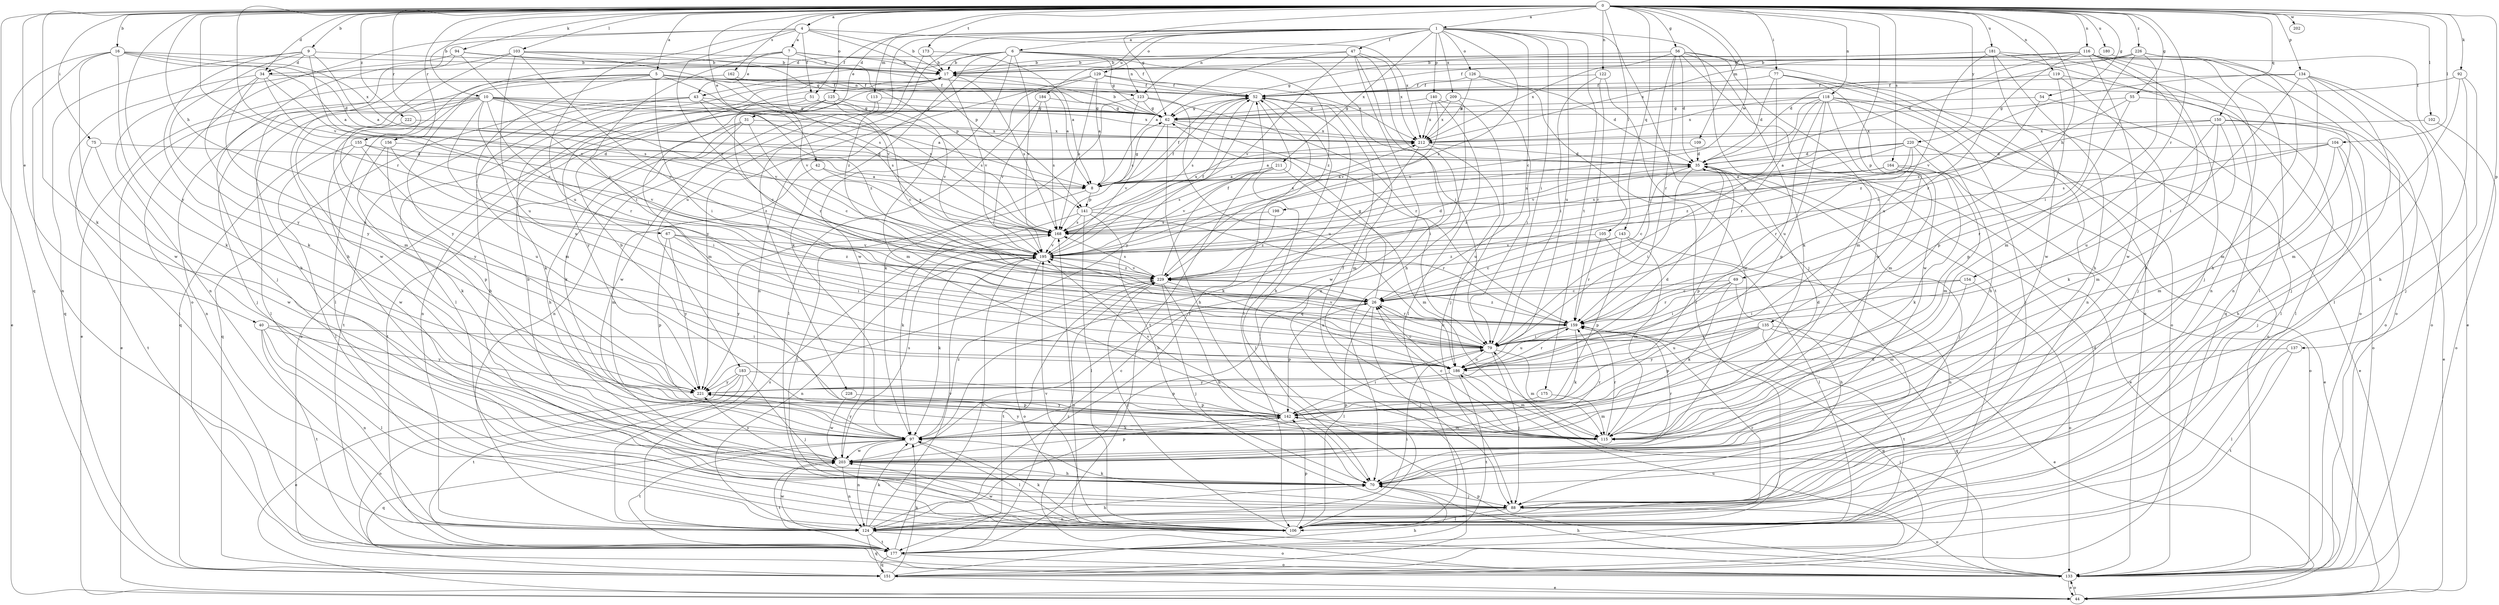 strict digraph  {
0;
1;
4;
5;
6;
7;
8;
9;
10;
16;
17;
26;
31;
34;
35;
40;
42;
43;
44;
47;
51;
52;
54;
55;
56;
62;
67;
69;
70;
75;
77;
79;
88;
92;
94;
97;
102;
103;
104;
105;
106;
109;
113;
115;
116;
118;
119;
122;
123;
124;
125;
126;
129;
133;
134;
135;
137;
140;
141;
142;
143;
150;
151;
154;
155;
156;
159;
162;
164;
168;
173;
175;
177;
180;
181;
183;
184;
186;
195;
198;
202;
203;
209;
211;
212;
220;
221;
222;
226;
228;
229;
0 -> 1  [label=a];
0 -> 4  [label=a];
0 -> 5  [label=a];
0 -> 9  [label=b];
0 -> 10  [label=b];
0 -> 16  [label=b];
0 -> 31  [label=d];
0 -> 34  [label=d];
0 -> 40  [label=e];
0 -> 42  [label=e];
0 -> 54  [label=g];
0 -> 55  [label=g];
0 -> 56  [label=g];
0 -> 62  [label=g];
0 -> 67  [label=h];
0 -> 69  [label=h];
0 -> 75  [label=i];
0 -> 77  [label=i];
0 -> 92  [label=k];
0 -> 94  [label=k];
0 -> 97  [label=k];
0 -> 102  [label=l];
0 -> 103  [label=l];
0 -> 104  [label=l];
0 -> 105  [label=l];
0 -> 109  [label=m];
0 -> 116  [label=n];
0 -> 118  [label=n];
0 -> 119  [label=n];
0 -> 122  [label=n];
0 -> 125  [label=o];
0 -> 134  [label=p];
0 -> 135  [label=p];
0 -> 137  [label=p];
0 -> 143  [label=q];
0 -> 150  [label=q];
0 -> 151  [label=q];
0 -> 154  [label=r];
0 -> 155  [label=r];
0 -> 156  [label=r];
0 -> 159  [label=r];
0 -> 162  [label=s];
0 -> 164  [label=s];
0 -> 173  [label=t];
0 -> 180  [label=u];
0 -> 181  [label=u];
0 -> 195  [label=v];
0 -> 198  [label=w];
0 -> 202  [label=w];
0 -> 220  [label=y];
0 -> 221  [label=y];
0 -> 222  [label=z];
0 -> 226  [label=z];
1 -> 6  [label=a];
1 -> 26  [label=c];
1 -> 47  [label=f];
1 -> 51  [label=f];
1 -> 79  [label=i];
1 -> 88  [label=j];
1 -> 113  [label=m];
1 -> 123  [label=n];
1 -> 126  [label=o];
1 -> 129  [label=o];
1 -> 140  [label=p];
1 -> 175  [label=t];
1 -> 177  [label=t];
1 -> 183  [label=u];
1 -> 184  [label=u];
1 -> 186  [label=u];
1 -> 209  [label=x];
1 -> 211  [label=x];
1 -> 228  [label=z];
1 -> 229  [label=z];
4 -> 7  [label=a];
4 -> 17  [label=b];
4 -> 51  [label=f];
4 -> 70  [label=h];
4 -> 133  [label=o];
4 -> 141  [label=p];
4 -> 186  [label=u];
4 -> 212  [label=x];
4 -> 229  [label=z];
5 -> 8  [label=a];
5 -> 52  [label=f];
5 -> 79  [label=i];
5 -> 106  [label=l];
5 -> 115  [label=m];
5 -> 123  [label=n];
5 -> 151  [label=q];
5 -> 195  [label=v];
5 -> 221  [label=y];
6 -> 17  [label=b];
6 -> 34  [label=d];
6 -> 43  [label=e];
6 -> 62  [label=g];
6 -> 79  [label=i];
6 -> 97  [label=k];
6 -> 123  [label=n];
6 -> 124  [label=n];
6 -> 195  [label=v];
6 -> 203  [label=w];
6 -> 229  [label=z];
7 -> 17  [label=b];
7 -> 43  [label=e];
7 -> 52  [label=f];
7 -> 79  [label=i];
7 -> 115  [label=m];
7 -> 141  [label=p];
7 -> 195  [label=v];
8 -> 52  [label=f];
8 -> 62  [label=g];
8 -> 106  [label=l];
8 -> 141  [label=p];
9 -> 8  [label=a];
9 -> 17  [label=b];
9 -> 34  [label=d];
9 -> 97  [label=k];
9 -> 151  [label=q];
9 -> 195  [label=v];
9 -> 221  [label=y];
10 -> 8  [label=a];
10 -> 44  [label=e];
10 -> 62  [label=g];
10 -> 79  [label=i];
10 -> 88  [label=j];
10 -> 106  [label=l];
10 -> 124  [label=n];
10 -> 159  [label=r];
10 -> 168  [label=s];
10 -> 186  [label=u];
10 -> 195  [label=v];
10 -> 212  [label=x];
16 -> 8  [label=a];
16 -> 17  [label=b];
16 -> 35  [label=d];
16 -> 44  [label=e];
16 -> 97  [label=k];
16 -> 124  [label=n];
16 -> 203  [label=w];
16 -> 212  [label=x];
17 -> 52  [label=f];
17 -> 106  [label=l];
17 -> 115  [label=m];
17 -> 168  [label=s];
17 -> 195  [label=v];
26 -> 62  [label=g];
26 -> 88  [label=j];
26 -> 106  [label=l];
26 -> 142  [label=p];
26 -> 159  [label=r];
31 -> 26  [label=c];
31 -> 70  [label=h];
31 -> 97  [label=k];
31 -> 177  [label=t];
31 -> 212  [label=x];
34 -> 52  [label=f];
34 -> 168  [label=s];
34 -> 177  [label=t];
34 -> 186  [label=u];
34 -> 221  [label=y];
34 -> 229  [label=z];
35 -> 8  [label=a];
35 -> 26  [label=c];
35 -> 44  [label=e];
35 -> 79  [label=i];
35 -> 88  [label=j];
35 -> 142  [label=p];
40 -> 79  [label=i];
40 -> 106  [label=l];
40 -> 124  [label=n];
40 -> 177  [label=t];
40 -> 221  [label=y];
42 -> 8  [label=a];
42 -> 115  [label=m];
42 -> 168  [label=s];
43 -> 62  [label=g];
43 -> 70  [label=h];
43 -> 151  [label=q];
43 -> 159  [label=r];
43 -> 177  [label=t];
43 -> 229  [label=z];
44 -> 133  [label=o];
47 -> 8  [label=a];
47 -> 17  [label=b];
47 -> 70  [label=h];
47 -> 124  [label=n];
47 -> 151  [label=q];
47 -> 195  [label=v];
47 -> 212  [label=x];
51 -> 26  [label=c];
51 -> 62  [label=g];
51 -> 168  [label=s];
51 -> 221  [label=y];
52 -> 62  [label=g];
52 -> 70  [label=h];
52 -> 106  [label=l];
52 -> 115  [label=m];
52 -> 168  [label=s];
52 -> 177  [label=t];
52 -> 221  [label=y];
54 -> 26  [label=c];
54 -> 62  [label=g];
54 -> 106  [label=l];
55 -> 62  [label=g];
55 -> 106  [label=l];
55 -> 142  [label=p];
55 -> 229  [label=z];
56 -> 17  [label=b];
56 -> 35  [label=d];
56 -> 79  [label=i];
56 -> 97  [label=k];
56 -> 115  [label=m];
56 -> 133  [label=o];
56 -> 159  [label=r];
56 -> 203  [label=w];
56 -> 212  [label=x];
62 -> 17  [label=b];
62 -> 70  [label=h];
62 -> 79  [label=i];
62 -> 195  [label=v];
62 -> 212  [label=x];
67 -> 79  [label=i];
67 -> 142  [label=p];
67 -> 195  [label=v];
67 -> 221  [label=y];
67 -> 229  [label=z];
69 -> 26  [label=c];
69 -> 70  [label=h];
69 -> 79  [label=i];
69 -> 97  [label=k];
69 -> 159  [label=r];
70 -> 17  [label=b];
70 -> 88  [label=j];
75 -> 35  [label=d];
75 -> 177  [label=t];
75 -> 203  [label=w];
77 -> 26  [label=c];
77 -> 35  [label=d];
77 -> 52  [label=f];
77 -> 124  [label=n];
77 -> 133  [label=o];
77 -> 203  [label=w];
79 -> 26  [label=c];
79 -> 88  [label=j];
79 -> 115  [label=m];
79 -> 186  [label=u];
79 -> 195  [label=v];
88 -> 97  [label=k];
88 -> 106  [label=l];
88 -> 124  [label=n];
88 -> 133  [label=o];
92 -> 52  [label=f];
92 -> 70  [label=h];
92 -> 88  [label=j];
92 -> 115  [label=m];
94 -> 17  [label=b];
94 -> 26  [label=c];
94 -> 52  [label=f];
94 -> 88  [label=j];
94 -> 124  [label=n];
97 -> 26  [label=c];
97 -> 106  [label=l];
97 -> 124  [label=n];
97 -> 151  [label=q];
97 -> 159  [label=r];
97 -> 177  [label=t];
97 -> 203  [label=w];
97 -> 221  [label=y];
97 -> 229  [label=z];
102 -> 133  [label=o];
102 -> 212  [label=x];
103 -> 17  [label=b];
103 -> 26  [label=c];
103 -> 62  [label=g];
103 -> 70  [label=h];
103 -> 168  [label=s];
103 -> 186  [label=u];
103 -> 203  [label=w];
104 -> 35  [label=d];
104 -> 70  [label=h];
104 -> 88  [label=j];
104 -> 115  [label=m];
104 -> 159  [label=r];
104 -> 168  [label=s];
105 -> 106  [label=l];
105 -> 159  [label=r];
105 -> 195  [label=v];
106 -> 35  [label=d];
106 -> 97  [label=k];
106 -> 142  [label=p];
106 -> 159  [label=r];
106 -> 195  [label=v];
106 -> 203  [label=w];
106 -> 229  [label=z];
109 -> 8  [label=a];
109 -> 35  [label=d];
113 -> 62  [label=g];
113 -> 124  [label=n];
113 -> 203  [label=w];
115 -> 26  [label=c];
115 -> 35  [label=d];
115 -> 52  [label=f];
115 -> 159  [label=r];
115 -> 221  [label=y];
116 -> 17  [label=b];
116 -> 35  [label=d];
116 -> 70  [label=h];
116 -> 88  [label=j];
116 -> 106  [label=l];
116 -> 124  [label=n];
116 -> 133  [label=o];
116 -> 159  [label=r];
116 -> 203  [label=w];
116 -> 212  [label=x];
118 -> 62  [label=g];
118 -> 70  [label=h];
118 -> 88  [label=j];
118 -> 115  [label=m];
118 -> 133  [label=o];
118 -> 142  [label=p];
118 -> 159  [label=r];
118 -> 186  [label=u];
118 -> 195  [label=v];
118 -> 212  [label=x];
119 -> 52  [label=f];
119 -> 88  [label=j];
119 -> 133  [label=o];
119 -> 142  [label=p];
122 -> 52  [label=f];
122 -> 79  [label=i];
122 -> 159  [label=r];
122 -> 203  [label=w];
123 -> 62  [label=g];
123 -> 97  [label=k];
123 -> 159  [label=r];
123 -> 168  [label=s];
123 -> 186  [label=u];
124 -> 52  [label=f];
124 -> 70  [label=h];
124 -> 79  [label=i];
124 -> 97  [label=k];
124 -> 133  [label=o];
124 -> 151  [label=q];
124 -> 168  [label=s];
124 -> 177  [label=t];
124 -> 195  [label=v];
124 -> 203  [label=w];
125 -> 26  [label=c];
125 -> 62  [label=g];
125 -> 97  [label=k];
125 -> 124  [label=n];
125 -> 133  [label=o];
125 -> 195  [label=v];
126 -> 35  [label=d];
126 -> 52  [label=f];
126 -> 106  [label=l];
126 -> 212  [label=x];
129 -> 8  [label=a];
129 -> 52  [label=f];
129 -> 115  [label=m];
129 -> 168  [label=s];
129 -> 212  [label=x];
129 -> 221  [label=y];
133 -> 44  [label=e];
133 -> 70  [label=h];
133 -> 79  [label=i];
133 -> 142  [label=p];
133 -> 168  [label=s];
134 -> 52  [label=f];
134 -> 79  [label=i];
134 -> 88  [label=j];
134 -> 106  [label=l];
134 -> 115  [label=m];
134 -> 133  [label=o];
134 -> 195  [label=v];
135 -> 44  [label=e];
135 -> 79  [label=i];
135 -> 142  [label=p];
135 -> 151  [label=q];
135 -> 177  [label=t];
135 -> 186  [label=u];
135 -> 221  [label=y];
137 -> 106  [label=l];
137 -> 177  [label=t];
137 -> 186  [label=u];
140 -> 62  [label=g];
140 -> 88  [label=j];
140 -> 106  [label=l];
140 -> 195  [label=v];
140 -> 212  [label=x];
141 -> 52  [label=f];
141 -> 70  [label=h];
141 -> 97  [label=k];
141 -> 106  [label=l];
141 -> 159  [label=r];
141 -> 168  [label=s];
141 -> 212  [label=x];
142 -> 17  [label=b];
142 -> 79  [label=i];
142 -> 97  [label=k];
142 -> 115  [label=m];
142 -> 195  [label=v];
142 -> 221  [label=y];
143 -> 26  [label=c];
143 -> 115  [label=m];
143 -> 124  [label=n];
143 -> 142  [label=p];
143 -> 195  [label=v];
143 -> 229  [label=z];
150 -> 44  [label=e];
150 -> 97  [label=k];
150 -> 115  [label=m];
150 -> 133  [label=o];
150 -> 168  [label=s];
150 -> 186  [label=u];
150 -> 212  [label=x];
151 -> 44  [label=e];
151 -> 70  [label=h];
151 -> 97  [label=k];
151 -> 186  [label=u];
154 -> 26  [label=c];
154 -> 79  [label=i];
154 -> 115  [label=m];
154 -> 133  [label=o];
155 -> 35  [label=d];
155 -> 106  [label=l];
155 -> 186  [label=u];
155 -> 195  [label=v];
155 -> 203  [label=w];
156 -> 35  [label=d];
156 -> 79  [label=i];
156 -> 97  [label=k];
156 -> 142  [label=p];
159 -> 79  [label=i];
159 -> 97  [label=k];
159 -> 151  [label=q];
159 -> 186  [label=u];
159 -> 229  [label=z];
162 -> 44  [label=e];
162 -> 52  [label=f];
162 -> 168  [label=s];
164 -> 8  [label=a];
164 -> 44  [label=e];
164 -> 97  [label=k];
164 -> 133  [label=o];
164 -> 168  [label=s];
164 -> 229  [label=z];
168 -> 195  [label=v];
168 -> 212  [label=x];
168 -> 221  [label=y];
173 -> 8  [label=a];
173 -> 17  [label=b];
173 -> 229  [label=z];
175 -> 115  [label=m];
175 -> 142  [label=p];
177 -> 133  [label=o];
177 -> 151  [label=q];
177 -> 195  [label=v];
177 -> 229  [label=z];
180 -> 17  [label=b];
180 -> 44  [label=e];
181 -> 17  [label=b];
181 -> 62  [label=g];
181 -> 70  [label=h];
181 -> 133  [label=o];
181 -> 151  [label=q];
181 -> 186  [label=u];
181 -> 203  [label=w];
183 -> 44  [label=e];
183 -> 88  [label=j];
183 -> 133  [label=o];
183 -> 142  [label=p];
183 -> 177  [label=t];
183 -> 221  [label=y];
184 -> 62  [label=g];
184 -> 106  [label=l];
184 -> 168  [label=s];
184 -> 195  [label=v];
186 -> 26  [label=c];
186 -> 115  [label=m];
186 -> 159  [label=r];
186 -> 177  [label=t];
186 -> 221  [label=y];
195 -> 35  [label=d];
195 -> 52  [label=f];
195 -> 97  [label=k];
195 -> 124  [label=n];
195 -> 133  [label=o];
195 -> 229  [label=z];
198 -> 168  [label=s];
198 -> 229  [label=z];
203 -> 70  [label=h];
203 -> 124  [label=n];
203 -> 142  [label=p];
203 -> 159  [label=r];
203 -> 168  [label=s];
203 -> 177  [label=t];
203 -> 221  [label=y];
209 -> 62  [label=g];
209 -> 79  [label=i];
209 -> 203  [label=w];
209 -> 212  [label=x];
211 -> 8  [label=a];
211 -> 106  [label=l];
211 -> 115  [label=m];
211 -> 168  [label=s];
211 -> 195  [label=v];
212 -> 35  [label=d];
212 -> 97  [label=k];
212 -> 186  [label=u];
220 -> 8  [label=a];
220 -> 35  [label=d];
220 -> 44  [label=e];
220 -> 115  [label=m];
220 -> 159  [label=r];
220 -> 168  [label=s];
220 -> 195  [label=v];
220 -> 229  [label=z];
221 -> 35  [label=d];
221 -> 142  [label=p];
222 -> 212  [label=x];
222 -> 221  [label=y];
226 -> 17  [label=b];
226 -> 35  [label=d];
226 -> 52  [label=f];
226 -> 70  [label=h];
226 -> 79  [label=i];
226 -> 115  [label=m];
226 -> 124  [label=n];
228 -> 142  [label=p];
228 -> 203  [label=w];
229 -> 26  [label=c];
229 -> 52  [label=f];
229 -> 70  [label=h];
229 -> 88  [label=j];
229 -> 168  [label=s];
229 -> 177  [label=t];
229 -> 186  [label=u];
229 -> 195  [label=v];
}

